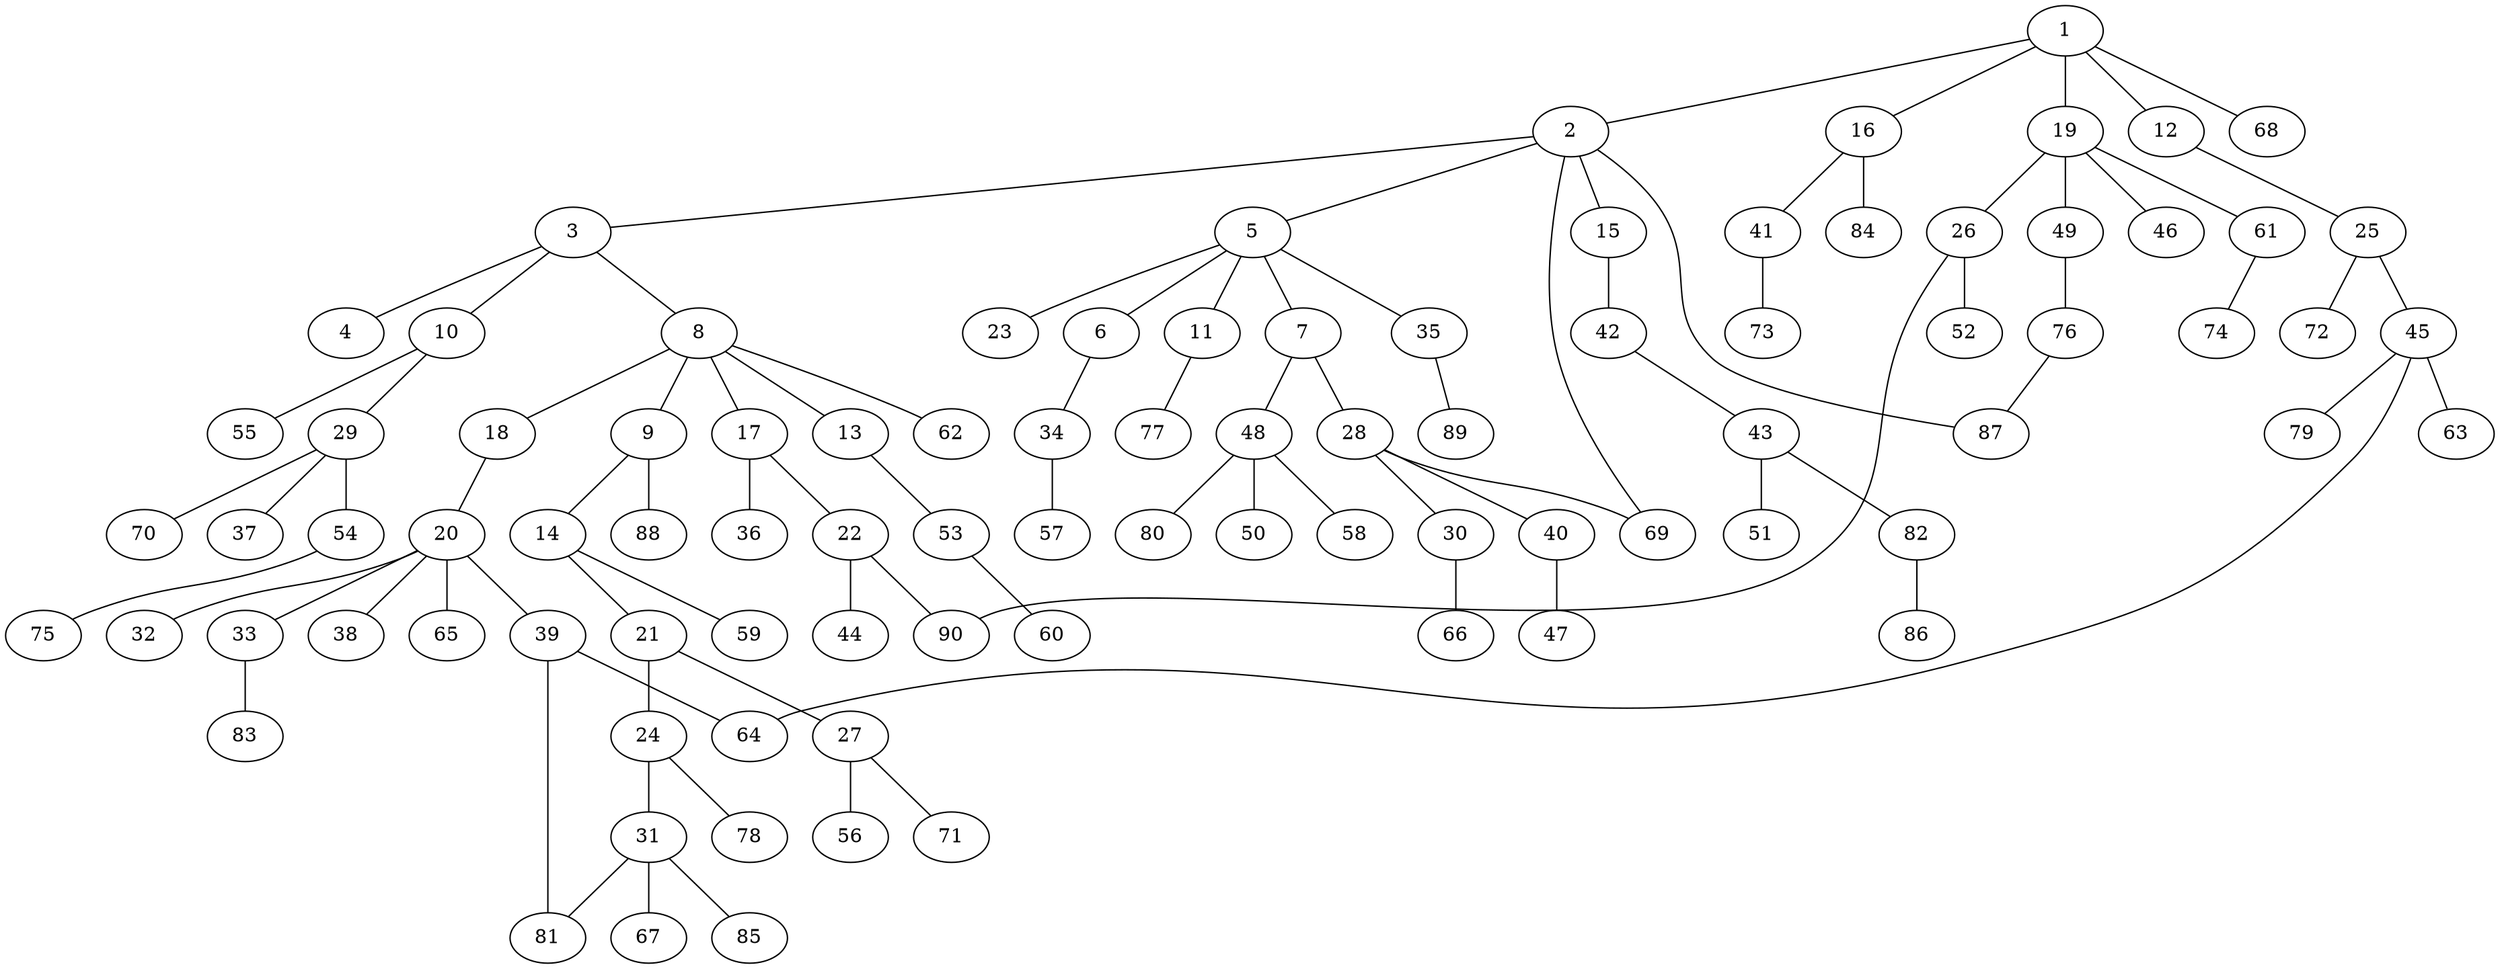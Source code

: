 graph graphname {1--2
1--12
1--16
1--19
1--68
2--3
2--5
2--15
2--69
2--87
3--4
3--8
3--10
5--6
5--7
5--11
5--23
5--35
6--34
7--28
7--48
8--9
8--13
8--17
8--18
8--62
9--14
9--88
10--29
10--55
11--77
12--25
13--53
14--21
14--59
15--42
16--41
16--84
17--22
17--36
18--20
19--26
19--46
19--49
19--61
20--32
20--33
20--38
20--39
20--65
21--24
21--27
22--44
22--90
24--31
24--78
25--45
25--72
26--52
26--90
27--56
27--71
28--30
28--40
28--69
29--37
29--54
29--70
30--66
31--67
31--81
31--85
33--83
34--57
35--89
39--64
39--81
40--47
41--73
42--43
43--51
43--82
45--63
45--64
45--79
48--50
48--58
48--80
49--76
53--60
54--75
61--74
76--87
82--86
}
